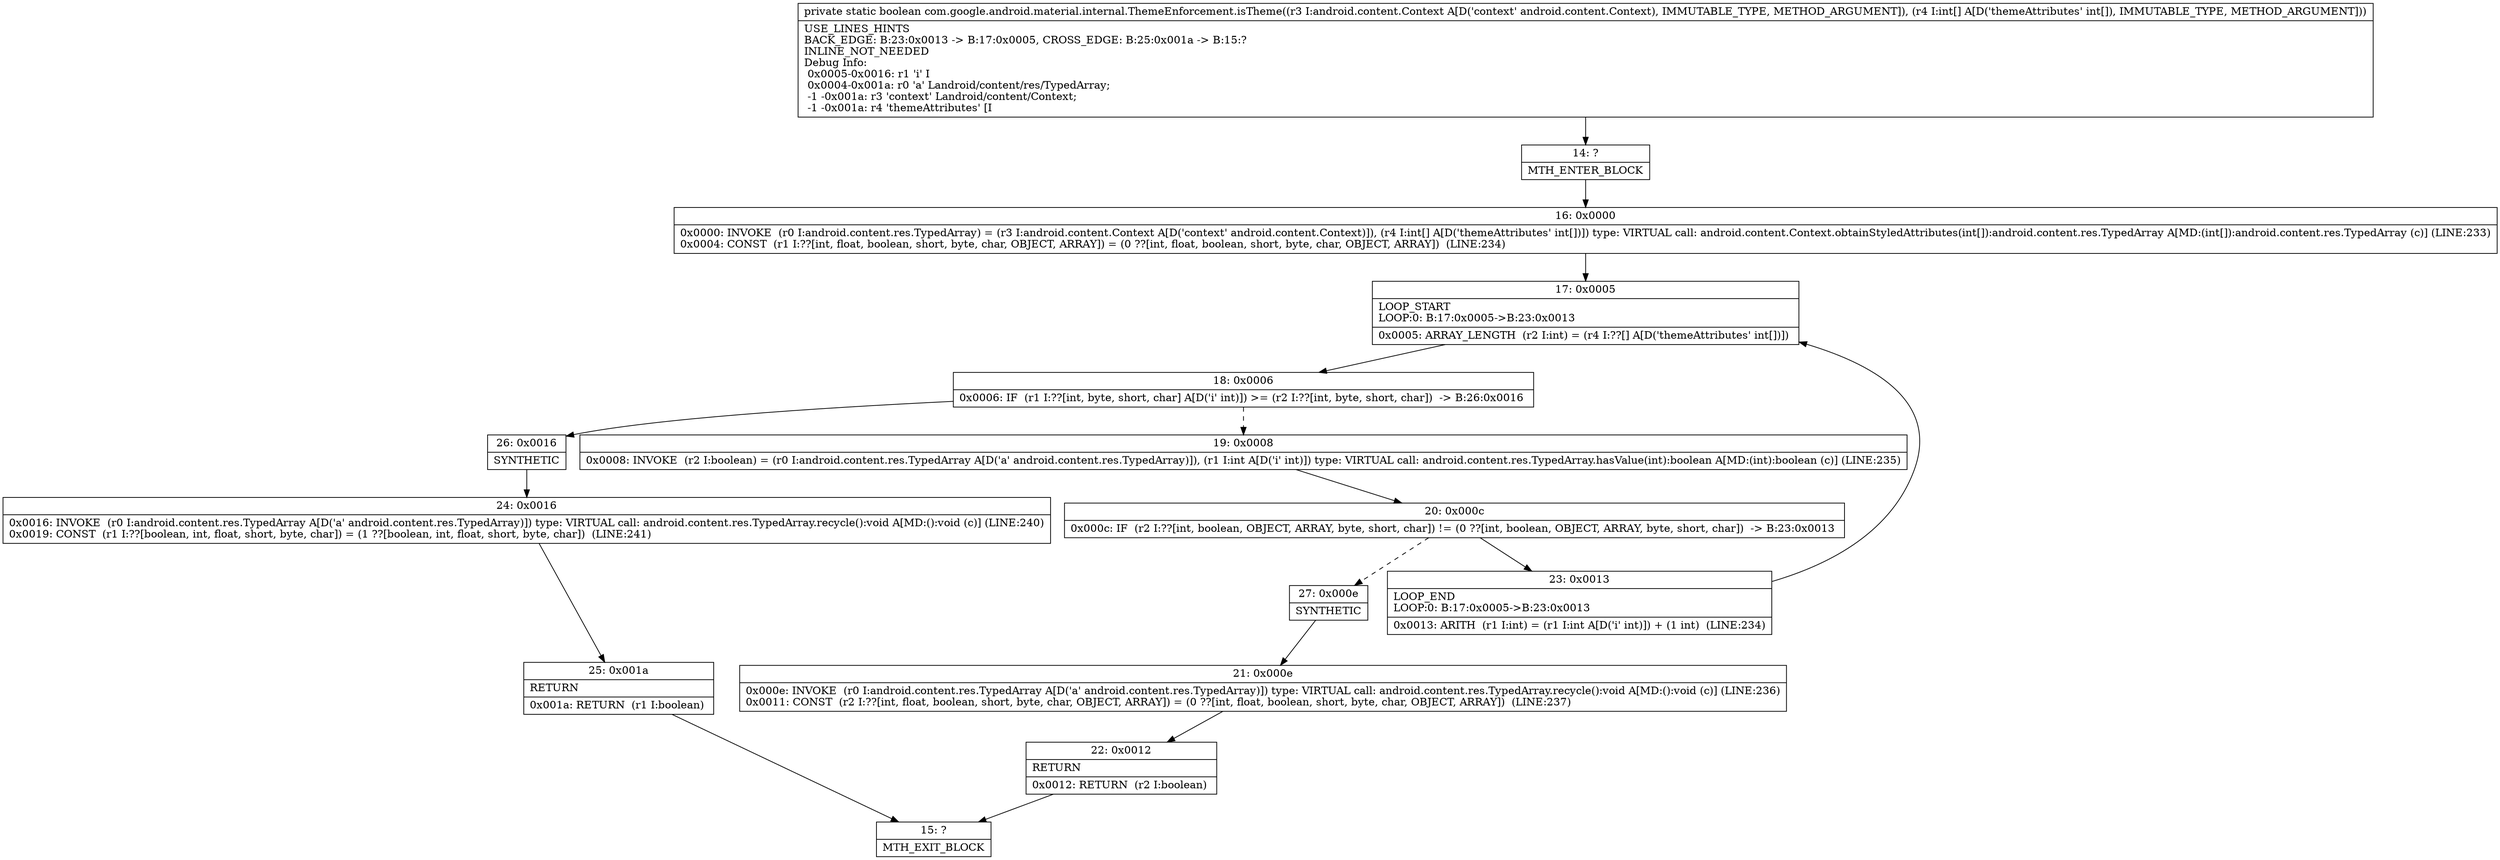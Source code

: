 digraph "CFG forcom.google.android.material.internal.ThemeEnforcement.isTheme(Landroid\/content\/Context;[I)Z" {
Node_14 [shape=record,label="{14\:\ ?|MTH_ENTER_BLOCK\l}"];
Node_16 [shape=record,label="{16\:\ 0x0000|0x0000: INVOKE  (r0 I:android.content.res.TypedArray) = (r3 I:android.content.Context A[D('context' android.content.Context)]), (r4 I:int[] A[D('themeAttributes' int[])]) type: VIRTUAL call: android.content.Context.obtainStyledAttributes(int[]):android.content.res.TypedArray A[MD:(int[]):android.content.res.TypedArray (c)] (LINE:233)\l0x0004: CONST  (r1 I:??[int, float, boolean, short, byte, char, OBJECT, ARRAY]) = (0 ??[int, float, boolean, short, byte, char, OBJECT, ARRAY])  (LINE:234)\l}"];
Node_17 [shape=record,label="{17\:\ 0x0005|LOOP_START\lLOOP:0: B:17:0x0005\-\>B:23:0x0013\l|0x0005: ARRAY_LENGTH  (r2 I:int) = (r4 I:??[] A[D('themeAttributes' int[])]) \l}"];
Node_18 [shape=record,label="{18\:\ 0x0006|0x0006: IF  (r1 I:??[int, byte, short, char] A[D('i' int)]) \>= (r2 I:??[int, byte, short, char])  \-\> B:26:0x0016 \l}"];
Node_19 [shape=record,label="{19\:\ 0x0008|0x0008: INVOKE  (r2 I:boolean) = (r0 I:android.content.res.TypedArray A[D('a' android.content.res.TypedArray)]), (r1 I:int A[D('i' int)]) type: VIRTUAL call: android.content.res.TypedArray.hasValue(int):boolean A[MD:(int):boolean (c)] (LINE:235)\l}"];
Node_20 [shape=record,label="{20\:\ 0x000c|0x000c: IF  (r2 I:??[int, boolean, OBJECT, ARRAY, byte, short, char]) != (0 ??[int, boolean, OBJECT, ARRAY, byte, short, char])  \-\> B:23:0x0013 \l}"];
Node_23 [shape=record,label="{23\:\ 0x0013|LOOP_END\lLOOP:0: B:17:0x0005\-\>B:23:0x0013\l|0x0013: ARITH  (r1 I:int) = (r1 I:int A[D('i' int)]) + (1 int)  (LINE:234)\l}"];
Node_27 [shape=record,label="{27\:\ 0x000e|SYNTHETIC\l}"];
Node_21 [shape=record,label="{21\:\ 0x000e|0x000e: INVOKE  (r0 I:android.content.res.TypedArray A[D('a' android.content.res.TypedArray)]) type: VIRTUAL call: android.content.res.TypedArray.recycle():void A[MD:():void (c)] (LINE:236)\l0x0011: CONST  (r2 I:??[int, float, boolean, short, byte, char, OBJECT, ARRAY]) = (0 ??[int, float, boolean, short, byte, char, OBJECT, ARRAY])  (LINE:237)\l}"];
Node_22 [shape=record,label="{22\:\ 0x0012|RETURN\l|0x0012: RETURN  (r2 I:boolean) \l}"];
Node_15 [shape=record,label="{15\:\ ?|MTH_EXIT_BLOCK\l}"];
Node_26 [shape=record,label="{26\:\ 0x0016|SYNTHETIC\l}"];
Node_24 [shape=record,label="{24\:\ 0x0016|0x0016: INVOKE  (r0 I:android.content.res.TypedArray A[D('a' android.content.res.TypedArray)]) type: VIRTUAL call: android.content.res.TypedArray.recycle():void A[MD:():void (c)] (LINE:240)\l0x0019: CONST  (r1 I:??[boolean, int, float, short, byte, char]) = (1 ??[boolean, int, float, short, byte, char])  (LINE:241)\l}"];
Node_25 [shape=record,label="{25\:\ 0x001a|RETURN\l|0x001a: RETURN  (r1 I:boolean) \l}"];
MethodNode[shape=record,label="{private static boolean com.google.android.material.internal.ThemeEnforcement.isTheme((r3 I:android.content.Context A[D('context' android.content.Context), IMMUTABLE_TYPE, METHOD_ARGUMENT]), (r4 I:int[] A[D('themeAttributes' int[]), IMMUTABLE_TYPE, METHOD_ARGUMENT]))  | USE_LINES_HINTS\lBACK_EDGE: B:23:0x0013 \-\> B:17:0x0005, CROSS_EDGE: B:25:0x001a \-\> B:15:?\lINLINE_NOT_NEEDED\lDebug Info:\l  0x0005\-0x0016: r1 'i' I\l  0x0004\-0x001a: r0 'a' Landroid\/content\/res\/TypedArray;\l  \-1 \-0x001a: r3 'context' Landroid\/content\/Context;\l  \-1 \-0x001a: r4 'themeAttributes' [I\l}"];
MethodNode -> Node_14;Node_14 -> Node_16;
Node_16 -> Node_17;
Node_17 -> Node_18;
Node_18 -> Node_19[style=dashed];
Node_18 -> Node_26;
Node_19 -> Node_20;
Node_20 -> Node_23;
Node_20 -> Node_27[style=dashed];
Node_23 -> Node_17;
Node_27 -> Node_21;
Node_21 -> Node_22;
Node_22 -> Node_15;
Node_26 -> Node_24;
Node_24 -> Node_25;
Node_25 -> Node_15;
}

